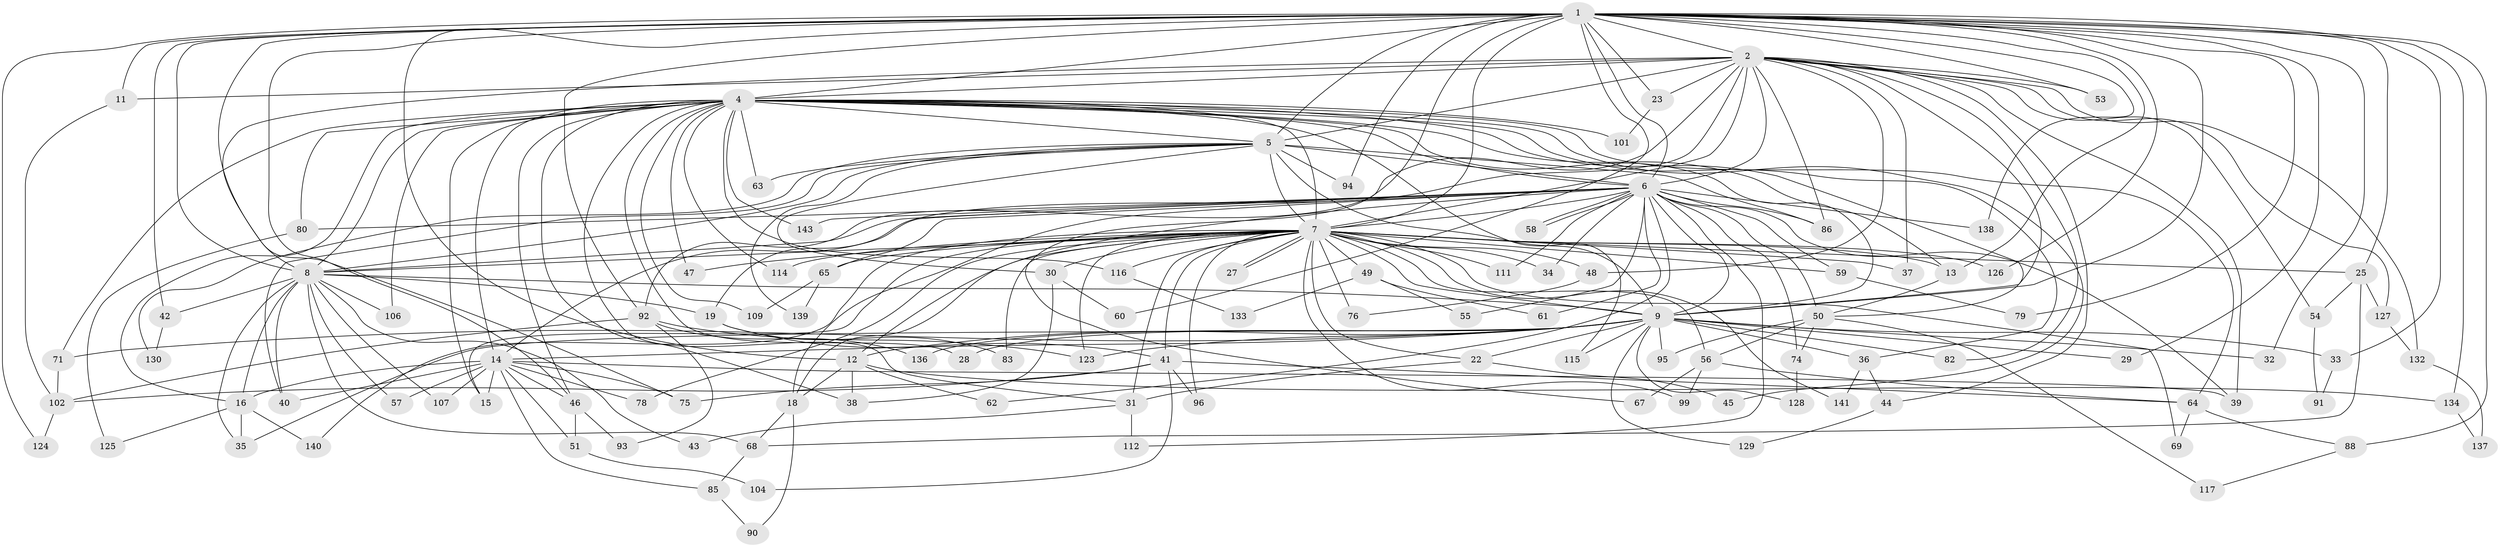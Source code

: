 // original degree distribution, {23: 0.013986013986013986, 24: 0.006993006993006993, 18: 0.006993006993006993, 17: 0.006993006993006993, 30: 0.006993006993006993, 19: 0.013986013986013986, 29: 0.006993006993006993, 33: 0.006993006993006993, 3: 0.2517482517482518, 7: 0.02097902097902098, 4: 0.06293706293706294, 12: 0.006993006993006993, 5: 0.06293706293706294, 13: 0.006993006993006993, 2: 0.5104895104895105, 6: 0.006993006993006993}
// Generated by graph-tools (version 1.1) at 2025/10/02/27/25 16:10:59]
// undirected, 110 vertices, 251 edges
graph export_dot {
graph [start="1"]
  node [color=gray90,style=filled];
  1 [super="+3"];
  2 [super="+26"];
  4 [super="+17"];
  5 [super="+66"];
  6 [super="+105"];
  7 [super="+10"];
  8 [super="+89"];
  9 [super="+87"];
  11 [super="+21"];
  12 [super="+135"];
  13 [super="+97"];
  14 [super="+20"];
  15 [super="+24"];
  16 [super="+77"];
  18 [super="+70"];
  19;
  22;
  23;
  25 [super="+52"];
  27;
  28;
  29;
  30 [super="+120"];
  31 [super="+110"];
  32;
  33 [super="+84"];
  34;
  35;
  36 [super="+73"];
  37;
  38;
  39 [super="+118"];
  40 [super="+121"];
  41;
  42;
  43;
  44 [super="+100"];
  45;
  46 [super="+108"];
  47;
  48;
  49;
  50 [super="+81"];
  51;
  53;
  54;
  55;
  56;
  57;
  58;
  59;
  60;
  61;
  62;
  63;
  64 [super="+72"];
  65;
  67;
  68 [super="+131"];
  69;
  71;
  74;
  75 [super="+122"];
  76;
  78;
  79;
  80;
  82;
  83;
  85;
  86 [super="+113"];
  88 [super="+98"];
  90;
  91;
  92 [super="+119"];
  93;
  94;
  95;
  96;
  99;
  101;
  102 [super="+103"];
  104;
  106;
  107;
  109;
  111;
  112;
  114;
  115;
  116;
  117;
  123 [super="+142"];
  124;
  125;
  126;
  127;
  128;
  129;
  130;
  132;
  133;
  134;
  136;
  137;
  138;
  139;
  140;
  141;
  143;
  1 -- 2 [weight=2];
  1 -- 4 [weight=2];
  1 -- 5 [weight=2];
  1 -- 6 [weight=2];
  1 -- 7 [weight=4];
  1 -- 8 [weight=2];
  1 -- 9 [weight=2];
  1 -- 11;
  1 -- 13;
  1 -- 23;
  1 -- 29;
  1 -- 32;
  1 -- 33;
  1 -- 60;
  1 -- 67;
  1 -- 79;
  1 -- 88 [weight=2];
  1 -- 92;
  1 -- 94;
  1 -- 124;
  1 -- 25;
  1 -- 75;
  1 -- 134;
  1 -- 138;
  1 -- 42;
  1 -- 46;
  1 -- 53;
  1 -- 126;
  1 -- 12;
  2 -- 4;
  2 -- 5;
  2 -- 6;
  2 -- 7 [weight=2];
  2 -- 8;
  2 -- 9;
  2 -- 11 [weight=2];
  2 -- 19 [weight=2];
  2 -- 23;
  2 -- 37;
  2 -- 39;
  2 -- 44;
  2 -- 48;
  2 -- 54;
  2 -- 82;
  2 -- 86;
  2 -- 92;
  2 -- 127;
  2 -- 132;
  2 -- 53;
  4 -- 5;
  4 -- 6;
  4 -- 7 [weight=2];
  4 -- 8;
  4 -- 9;
  4 -- 14;
  4 -- 15;
  4 -- 28;
  4 -- 36;
  4 -- 38;
  4 -- 45;
  4 -- 101;
  4 -- 106;
  4 -- 114;
  4 -- 116;
  4 -- 64;
  4 -- 16;
  4 -- 71;
  4 -- 109;
  4 -- 47;
  4 -- 80;
  4 -- 143;
  4 -- 50;
  4 -- 115;
  4 -- 63;
  4 -- 13;
  4 -- 31;
  4 -- 46;
  5 -- 6;
  5 -- 7 [weight=3];
  5 -- 8;
  5 -- 9 [weight=2];
  5 -- 30;
  5 -- 40;
  5 -- 63;
  5 -- 86;
  5 -- 130;
  5 -- 139;
  5 -- 94;
  6 -- 7 [weight=2];
  6 -- 8;
  6 -- 9;
  6 -- 12;
  6 -- 18;
  6 -- 34;
  6 -- 39;
  6 -- 50;
  6 -- 55;
  6 -- 58;
  6 -- 58;
  6 -- 59;
  6 -- 61;
  6 -- 62;
  6 -- 65;
  6 -- 74;
  6 -- 80;
  6 -- 111;
  6 -- 112;
  6 -- 138;
  6 -- 143;
  6 -- 14 [weight=2];
  6 -- 86;
  7 -- 8 [weight=2];
  7 -- 9 [weight=2];
  7 -- 15;
  7 -- 25 [weight=2];
  7 -- 27;
  7 -- 27;
  7 -- 30;
  7 -- 83;
  7 -- 111;
  7 -- 116;
  7 -- 123;
  7 -- 140;
  7 -- 65;
  7 -- 69;
  7 -- 76;
  7 -- 13;
  7 -- 141;
  7 -- 78;
  7 -- 18;
  7 -- 22;
  7 -- 31;
  7 -- 96;
  7 -- 34;
  7 -- 99;
  7 -- 37;
  7 -- 41;
  7 -- 47;
  7 -- 48;
  7 -- 49;
  7 -- 114;
  7 -- 56;
  7 -- 59;
  7 -- 126;
  8 -- 9;
  8 -- 16;
  8 -- 19;
  8 -- 40;
  8 -- 42;
  8 -- 43;
  8 -- 57;
  8 -- 68;
  8 -- 106;
  8 -- 107;
  8 -- 35;
  9 -- 12;
  9 -- 14;
  9 -- 22;
  9 -- 28;
  9 -- 29;
  9 -- 32;
  9 -- 33 [weight=2];
  9 -- 35;
  9 -- 36 [weight=2];
  9 -- 71;
  9 -- 82;
  9 -- 95;
  9 -- 115;
  9 -- 128;
  9 -- 129;
  9 -- 136;
  9 -- 123;
  11 -- 102;
  12 -- 38;
  12 -- 62;
  12 -- 134;
  12 -- 18;
  13 -- 50;
  14 -- 16;
  14 -- 51;
  14 -- 57;
  14 -- 75;
  14 -- 78;
  14 -- 85;
  14 -- 107;
  14 -- 46;
  14 -- 15;
  14 -- 40;
  14 -- 39;
  16 -- 35;
  16 -- 125;
  16 -- 140;
  18 -- 68;
  18 -- 90;
  19 -- 41;
  19 -- 83;
  22 -- 31;
  22 -- 45;
  23 -- 101;
  25 -- 54;
  25 -- 127;
  25 -- 68;
  30 -- 60;
  30 -- 38;
  31 -- 43;
  31 -- 112;
  33 -- 91;
  36 -- 44 [weight=2];
  36 -- 141;
  41 -- 64;
  41 -- 96;
  41 -- 102;
  41 -- 104;
  41 -- 75;
  42 -- 130;
  44 -- 129;
  46 -- 51;
  46 -- 93;
  48 -- 76;
  49 -- 55;
  49 -- 61;
  49 -- 133;
  50 -- 56;
  50 -- 74;
  50 -- 95;
  50 -- 117;
  51 -- 104;
  54 -- 91;
  56 -- 64;
  56 -- 67;
  56 -- 99;
  59 -- 79;
  64 -- 69;
  64 -- 88;
  65 -- 109;
  65 -- 139;
  68 -- 85;
  71 -- 102;
  74 -- 128;
  80 -- 125;
  85 -- 90;
  88 -- 117;
  92 -- 93;
  92 -- 136;
  92 -- 123;
  92 -- 102;
  102 -- 124;
  116 -- 133;
  127 -- 132;
  132 -- 137;
  134 -- 137;
}
